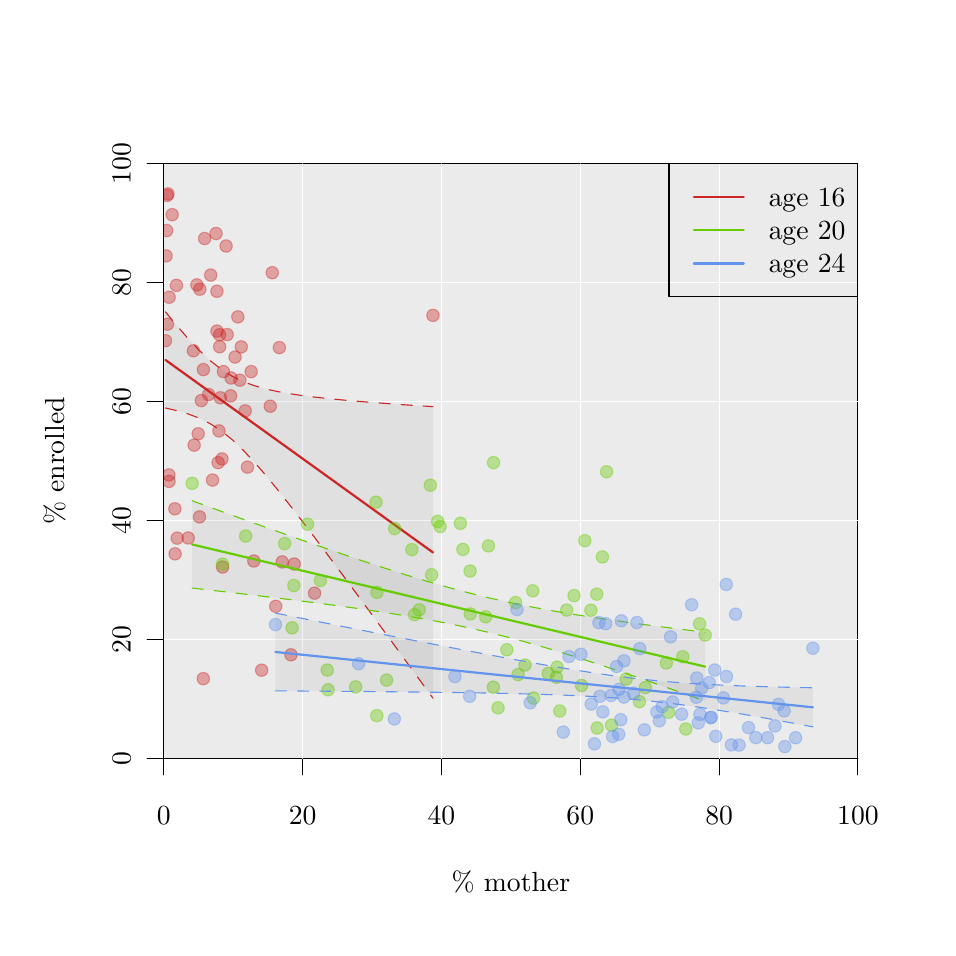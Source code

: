 % Created by tikzDevice version 0.6.1 on 2011-11-07 09:56:10
% !TEX encoding = UTF-8 Unicode
\begin{tikzpicture}[x=1pt,y=1pt]
\definecolor[named]{drawColor}{rgb}{0.00,0.00,0.00}
\definecolor[named]{fillColor}{rgb}{1.00,1.00,1.00}
\fill[color=fillColor,] (0,0) rectangle (325.21,325.21);
\begin{scope}
\path[clip] (  0.00,  0.00) rectangle (325.21,325.21);
\definecolor[named]{drawColor}{rgb}{0.07,0.00,0.33}
\definecolor[named]{drawColor}{rgb}{0.00,0.00,0.00}

\draw[color=drawColor,line cap=round,line join=round,fill opacity=0.00,] ( 49.20, 61.20) -- (300.01, 61.20);

\draw[color=drawColor,line cap=round,line join=round,fill opacity=0.00,] ( 49.20, 61.20) -- ( 49.20, 55.20);

\draw[color=drawColor,line cap=round,line join=round,fill opacity=0.00,] ( 99.36, 61.20) -- ( 99.36, 55.20);

\draw[color=drawColor,line cap=round,line join=round,fill opacity=0.00,] (149.53, 61.20) -- (149.53, 55.20);

\draw[color=drawColor,line cap=round,line join=round,fill opacity=0.00,] (199.69, 61.20) -- (199.69, 55.20);

\draw[color=drawColor,line cap=round,line join=round,fill opacity=0.00,] (249.85, 61.20) -- (249.85, 55.20);

\draw[color=drawColor,line cap=round,line join=round,fill opacity=0.00,] (300.01, 61.20) -- (300.01, 55.20);

\node[color=drawColor,anchor=base,inner sep=0pt, outer sep=0pt, scale=  1.00] at ( 49.20, 37.20) {0%
};

\node[color=drawColor,anchor=base,inner sep=0pt, outer sep=0pt, scale=  1.00] at ( 99.36, 37.20) {20%
};

\node[color=drawColor,anchor=base,inner sep=0pt, outer sep=0pt, scale=  1.00] at (149.53, 37.20) {40%
};

\node[color=drawColor,anchor=base,inner sep=0pt, outer sep=0pt, scale=  1.00] at (199.69, 37.20) {60%
};

\node[color=drawColor,anchor=base,inner sep=0pt, outer sep=0pt, scale=  1.00] at (249.85, 37.20) {80%
};

\node[color=drawColor,anchor=base,inner sep=0pt, outer sep=0pt, scale=  1.00] at (300.01, 37.20) {100%
};

\draw[color=drawColor,line cap=round,line join=round,fill opacity=0.00,] ( 49.20, 61.20) -- ( 49.20,276.01);

\draw[color=drawColor,line cap=round,line join=round,fill opacity=0.00,] ( 49.20, 61.20) -- ( 43.20, 61.20);

\draw[color=drawColor,line cap=round,line join=round,fill opacity=0.00,] ( 49.20,104.16) -- ( 43.20,104.16);

\draw[color=drawColor,line cap=round,line join=round,fill opacity=0.00,] ( 49.20,147.13) -- ( 43.20,147.13);

\draw[color=drawColor,line cap=round,line join=round,fill opacity=0.00,] ( 49.20,190.09) -- ( 43.20,190.09);

\draw[color=drawColor,line cap=round,line join=round,fill opacity=0.00,] ( 49.20,233.05) -- ( 43.20,233.05);

\draw[color=drawColor,line cap=round,line join=round,fill opacity=0.00,] ( 49.20,276.01) -- ( 43.20,276.01);

\node[rotate= 90.00,color=drawColor,anchor=base,inner sep=0pt, outer sep=0pt, scale=  1.00] at ( 37.20, 61.20) {0%
};

\node[rotate= 90.00,color=drawColor,anchor=base,inner sep=0pt, outer sep=0pt, scale=  1.00] at ( 37.20,104.16) {20%
};

\node[rotate= 90.00,color=drawColor,anchor=base,inner sep=0pt, outer sep=0pt, scale=  1.00] at ( 37.20,147.13) {40%
};

\node[rotate= 90.00,color=drawColor,anchor=base,inner sep=0pt, outer sep=0pt, scale=  1.00] at ( 37.20,190.09) {60%
};

\node[rotate= 90.00,color=drawColor,anchor=base,inner sep=0pt, outer sep=0pt, scale=  1.00] at ( 37.20,233.05) {80%
};

\node[rotate= 90.00,color=drawColor,anchor=base,inner sep=0pt, outer sep=0pt, scale=  1.00] at ( 37.20,276.01) {100%
};

\draw[color=drawColor,line cap=round,line join=round,fill opacity=0.00,] ( 49.20, 61.20) --
	(300.01, 61.20) --
	(300.01,276.01) --
	( 49.20,276.01) --
	( 49.20, 61.20);
\end{scope}
\begin{scope}
\path[clip] (  0.00,  0.00) rectangle (325.21,325.21);
\definecolor[named]{drawColor}{rgb}{0.07,0.00,0.33}
\definecolor[named]{drawColor}{rgb}{0.00,0.00,0.00}

\node[color=drawColor,anchor=base,inner sep=0pt, outer sep=0pt, scale=  1.00] at (174.61, 13.20) {\% mother%
};

\node[rotate= 90.00,color=drawColor,anchor=base,inner sep=0pt, outer sep=0pt, scale=  1.00] at ( 13.20,168.61) {\% enrolled%
};
\end{scope}
\begin{scope}
\path[clip] ( 49.20, 61.20) rectangle (300.01,276.01);
\definecolor[named]{drawColor}{rgb}{0.07,0.00,0.33}
\definecolor[named]{drawColor}{rgb}{0.00,0.00,0.00}
\definecolor[named]{fillColor}{rgb}{0.92,0.92,0.92}

\draw[color=drawColor,line cap=round,line join=round,fill=fillColor,] ( 49.20, 61.20) rectangle (300.01,276.01);
\definecolor[named]{drawColor}{rgb}{1.00,1.00,1.00}

\draw[color=drawColor,line cap=round,line join=round,fill opacity=0.00,] ( 99.36, 61.20) -- ( 99.36,276.01);

\draw[color=drawColor,line cap=round,line join=round,fill opacity=0.00,] (149.53, 61.20) -- (149.53,276.01);

\draw[color=drawColor,line cap=round,line join=round,fill opacity=0.00,] (199.69, 61.20) -- (199.69,276.01);

\draw[color=drawColor,line cap=round,line join=round,fill opacity=0.00,] (249.85, 61.20) -- (249.85,276.01);

\draw[color=drawColor,line cap=round,line join=round,fill opacity=0.00,] ( 49.20,104.16) -- (300.01,104.16);

\draw[color=drawColor,line cap=round,line join=round,fill opacity=0.00,] ( 49.20,147.13) -- (300.01,147.13);

\draw[color=drawColor,line cap=round,line join=round,fill opacity=0.00,] ( 49.20,190.09) -- (300.01,190.09);

\draw[color=drawColor,line cap=round,line join=round,fill opacity=0.00,] ( 49.20,233.05) -- (300.01,233.05);
\definecolor[named]{fillColor}{rgb}{0.19,0.19,0.19}

\draw[fill=fillColor,fill opacity=0.06,draw opacity=0.00,] ( 49.79,187.77) --
	( 53.82,186.85) --
	( 57.85,185.68) --
	( 61.87,184.16) --
	( 65.90,182.15) --
	( 69.93,179.54) --
	( 73.96,176.28) --
	( 77.98,172.43) --
	( 82.01,168.11) --
	( 86.04,163.45) --
	( 90.07,158.55) --
	( 94.09,153.48) --
	( 98.12,148.29) --
	(102.15,143.02) --
	(106.18,137.69) --
	(110.20,132.31) --
	(114.23,126.90) --
	(118.26,121.45) --
	(122.29,115.99) --
	(126.31,110.50) --
	(130.34,105.01) --
	(134.37, 99.50) --
	(138.39, 93.98) --
	(142.42, 88.45) --
	(146.45, 82.91) --
	(146.45,188.26) --
	(142.42,188.52) --
	(138.39,188.79) --
	(134.37,189.06) --
	(130.34,189.35) --
	(126.31,189.65) --
	(122.29,189.96) --
	(118.26,190.29) --
	(114.23,190.64) --
	(110.20,191.02) --
	(106.18,191.44) --
	(102.15,191.90) --
	( 98.12,192.43) --
	( 94.09,193.04) --
	( 90.07,193.77) --
	( 86.04,194.66) --
	( 82.01,195.80) --
	( 77.98,197.27) --
	( 73.96,199.22) --
	( 69.93,201.76) --
	( 65.90,204.94) --
	( 61.87,208.73) --
	( 57.85,213.00) --
	( 53.82,217.63) --
	( 49.79,222.51) --
	cycle;
\definecolor[named]{drawColor}{rgb}{0.80,0.15,0.15}

\draw[color=drawColor,dash pattern=on 4pt off 4pt ,line cap=round,line join=round,fill opacity=0.00,] ( 49.79,187.77) --
	( 53.82,186.85) --
	( 57.85,185.68) --
	( 61.87,184.16) --
	( 65.90,182.15) --
	( 69.93,179.54) --
	( 73.96,176.28) --
	( 77.98,172.43) --
	( 82.01,168.11) --
	( 86.04,163.45) --
	( 90.07,158.55) --
	( 94.09,153.48) --
	( 98.12,148.29) --
	(102.15,143.02) --
	(106.18,137.69) --
	(110.20,132.31) --
	(114.23,126.90) --
	(118.26,121.45) --
	(122.29,115.99) --
	(126.31,110.50) --
	(130.34,105.01) --
	(134.37, 99.50) --
	(138.39, 93.98) --
	(142.42, 88.45) --
	(146.45, 82.91);

\draw[color=drawColor,dash pattern=on 4pt off 4pt ,line cap=round,line join=round,fill opacity=0.00,] ( 49.79,222.51) --
	( 53.82,217.63) --
	( 57.85,213.00) --
	( 61.87,208.73) --
	( 65.90,204.94) --
	( 69.93,201.76) --
	( 73.96,199.22) --
	( 77.98,197.27) --
	( 82.01,195.80) --
	( 86.04,194.66) --
	( 90.07,193.77) --
	( 94.09,193.04) --
	( 98.12,192.43) --
	(102.15,191.90) --
	(106.18,191.44) --
	(110.20,191.02) --
	(114.23,190.64) --
	(118.26,190.29) --
	(122.29,189.96) --
	(126.31,189.65) --
	(130.34,189.35) --
	(134.37,189.06) --
	(138.39,188.79) --
	(142.42,188.52) --
	(146.45,188.26);

\draw[color=drawColor,line width= 0.8pt,line cap=round,line join=round,fill opacity=0.00,] ( 49.79,205.14) -- (146.45,135.59);
\definecolor[named]{drawColor}{rgb}{0.80,0.15,0.15}
\definecolor[named]{fillColor}{rgb}{0.80,0.15,0.15}

\draw[color=drawColor,line cap=round,line join=round,fill=fillColor,fill opacity=0.38,draw opacity=0.38,] ( 66.14,235.81) circle (  2.25);

\draw[color=drawColor,line cap=round,line join=round,fill=fillColor,fill opacity=0.38,draw opacity=0.38,] ( 51.11,227.80) circle (  2.25);

\draw[color=drawColor,line cap=round,line join=round,fill=fillColor,fill opacity=0.38,draw opacity=0.38,] ( 49.79,212.09) circle (  2.25);

\draw[color=drawColor,line cap=round,line join=round,fill=fillColor,fill opacity=0.38,draw opacity=0.38,] ( 50.69,265.15) circle (  2.25);

\draw[color=drawColor,line cap=round,line join=round,fill=fillColor,fill opacity=0.38,draw opacity=0.38,] ( 62.75,190.46) circle (  2.25);

\draw[color=drawColor,line cap=round,line join=round,fill=fillColor,fill opacity=0.38,draw opacity=0.38,] ( 69.37,209.91) circle (  2.25);

\draw[color=drawColor,line cap=round,line join=round,fill=fillColor,fill opacity=0.38,draw opacity=0.38,] ( 68.39,229.95) circle (  2.25);

\draw[color=drawColor,line cap=round,line join=round,fill=fillColor,fill opacity=0.38,draw opacity=0.38,] ( 63.46, 89.97) circle (  2.25);

\draw[color=drawColor,line cap=round,line join=round,fill=fillColor,fill opacity=0.38,draw opacity=0.38,] ( 54.03,140.75) circle (  2.25);

\draw[color=drawColor,line cap=round,line join=round,fill=fillColor,fill opacity=0.38,draw opacity=0.38,] ( 74.93,206.19) circle (  2.25);

\draw[color=drawColor,line cap=round,line join=round,fill=fillColor,fill opacity=0.38,draw opacity=0.38,] ( 91.97,132.15) circle (  2.25);

\draw[color=drawColor,line cap=round,line join=round,fill=fillColor,fill opacity=0.38,draw opacity=0.38,] ( 68.38,215.57) circle (  2.25);

\draw[color=drawColor,line cap=round,line join=round,fill=fillColor,fill opacity=0.38,draw opacity=0.38,] ( 75.95,220.71) circle (  2.25);

\draw[color=drawColor,line cap=round,line join=round,fill=fillColor,fill opacity=0.38,draw opacity=0.38,] ( 70.74,200.94) circle (  2.25);

\draw[color=drawColor,line cap=round,line join=round,fill=fillColor,fill opacity=0.38,draw opacity=0.38,] (103.67,120.87) circle (  2.25);

\draw[color=drawColor,line cap=round,line join=round,fill=fillColor,fill opacity=0.38,draw opacity=0.38,] ( 71.70,246.31) circle (  2.25);

\draw[color=drawColor,line cap=round,line join=round,fill=fillColor,fill opacity=0.38,draw opacity=0.38,] ( 69.61,191.47) circle (  2.25);

\draw[color=drawColor,line cap=round,line join=round,fill=fillColor,fill opacity=0.38,draw opacity=0.38,] ( 58.02,140.83) circle (  2.25);

\draw[color=drawColor,line cap=round,line join=round,fill=fillColor,fill opacity=0.38,draw opacity=0.38,] ( 88.38,236.67) circle (  2.25);

\draw[color=drawColor,line cap=round,line join=round,fill=fillColor,fill opacity=0.38,draw opacity=0.38,] ( 79.43,166.41) circle (  2.25);

\draw[color=drawColor,line cap=round,line join=round,fill=fillColor,fill opacity=0.38,draw opacity=0.38,] ( 62.09,148.43) circle (  2.25);

\draw[color=drawColor,line cap=round,line join=round,fill=fillColor,fill opacity=0.38,draw opacity=0.38,] ( 96.32,131.40) circle (  2.25);

\draw[color=drawColor,line cap=round,line join=round,fill=fillColor,fill opacity=0.38,draw opacity=0.38,] ( 50.48,218.05) circle (  2.25);

\draw[color=drawColor,line cap=round,line join=round,fill=fillColor,fill opacity=0.38,draw opacity=0.38,] ( 60.16,174.37) circle (  2.25);

\draw[color=drawColor,line cap=round,line join=round,fill=fillColor,fill opacity=0.38,draw opacity=0.38,] ( 70.43,130.31) circle (  2.25);

\draw[color=drawColor,line cap=round,line join=round,fill=fillColor,fill opacity=0.38,draw opacity=0.38,] ( 52.21,257.63) circle (  2.25);

\draw[color=drawColor,line cap=round,line join=round,fill=fillColor,fill opacity=0.38,draw opacity=0.38,] ( 90.94,209.61) circle (  2.25);

\draw[color=drawColor,line cap=round,line join=round,fill=fillColor,fill opacity=0.38,draw opacity=0.38,] ( 63.94,249.02) circle (  2.25);

\draw[color=drawColor,line cap=round,line join=round,fill=fillColor,fill opacity=0.38,draw opacity=0.38,] ( 50.40,264.59) circle (  2.25);

\draw[color=drawColor,line cap=round,line join=round,fill=fillColor,fill opacity=0.38,draw opacity=0.38,] ( 76.69,197.82) circle (  2.25);

\draw[color=drawColor,line cap=round,line join=round,fill=fillColor,fill opacity=0.38,draw opacity=0.38,] ( 50.02,242.74) circle (  2.25);

\draw[color=drawColor,line cap=round,line join=round,fill=fillColor,fill opacity=0.38,draw opacity=0.38,] ( 63.49,201.64) circle (  2.25);

\draw[color=drawColor,line cap=round,line join=round,fill=fillColor,fill opacity=0.38,draw opacity=0.38,] ( 81.72,132.50) circle (  2.25);

\draw[color=drawColor,line cap=round,line join=round,fill=fillColor,fill opacity=0.38,draw opacity=0.38,] ( 73.36,192.18) circle (  2.25);

\draw[color=drawColor,line cap=round,line join=round,fill=fillColor,fill opacity=0.38,draw opacity=0.38,] ( 84.54, 93.04) circle (  2.25);

\draw[color=drawColor,line cap=round,line join=round,fill=fillColor,fill opacity=0.38,draw opacity=0.38,] ( 61.62,178.46) circle (  2.25);

\draw[color=drawColor,line cap=round,line join=round,fill=fillColor,fill opacity=0.38,draw opacity=0.38,] ( 51.08,161.26) circle (  2.25);

\draw[color=drawColor,line cap=round,line join=round,fill=fillColor,fill opacity=0.38,draw opacity=0.38,] ( 87.66,188.42) circle (  2.25);

\draw[color=drawColor,line cap=round,line join=round,fill=fillColor,fill opacity=0.38,draw opacity=0.38,] ( 61.15,232.26) circle (  2.25);

\draw[color=drawColor,line cap=round,line join=round,fill=fillColor,fill opacity=0.38,draw opacity=0.38,] ( 78.60,186.74) circle (  2.25);

\draw[color=drawColor,line cap=round,line join=round,fill=fillColor,fill opacity=0.38,draw opacity=0.38,] ( 69.13,179.50) circle (  2.25);

\draw[color=drawColor,line cap=round,line join=round,fill=fillColor,fill opacity=0.38,draw opacity=0.38,] ( 95.14, 98.60) circle (  2.25);

\draw[color=drawColor,line cap=round,line join=round,fill=fillColor,fill opacity=0.38,draw opacity=0.38,] ( 73.50,198.62) circle (  2.25);

\draw[color=drawColor,line cap=round,line join=round,fill=fillColor,fill opacity=0.38,draw opacity=0.38,] ( 72.08,214.31) circle (  2.25);

\draw[color=drawColor,line cap=round,line join=round,fill=fillColor,fill opacity=0.38,draw opacity=0.38,] ( 62.21,230.71) circle (  2.25);

\draw[color=drawColor,line cap=round,line join=round,fill=fillColor,fill opacity=0.38,draw opacity=0.38,] ( 53.76,232.09) circle (  2.25);

\draw[color=drawColor,line cap=round,line join=round,fill=fillColor,fill opacity=0.38,draw opacity=0.38,] ( 53.27,135.08) circle (  2.25);

\draw[color=drawColor,line cap=round,line join=round,fill=fillColor,fill opacity=0.38,draw opacity=0.38,] ( 89.64,116.13) circle (  2.25);

\draw[color=drawColor,line cap=round,line join=round,fill=fillColor,fill opacity=0.38,draw opacity=0.38,] ( 68.83,168.04) circle (  2.25);

\draw[color=drawColor,line cap=round,line join=round,fill=fillColor,fill opacity=0.38,draw opacity=0.38,] ( 68.07,250.83) circle (  2.25);

\draw[color=drawColor,line cap=round,line join=round,fill=fillColor,fill opacity=0.38,draw opacity=0.38,] ( 70.21,169.37) circle (  2.25);

\draw[color=drawColor,line cap=round,line join=round,fill=fillColor,fill opacity=0.38,draw opacity=0.38,] ( 50.23,251.89) circle (  2.25);

\draw[color=drawColor,line cap=round,line join=round,fill=fillColor,fill opacity=0.38,draw opacity=0.38,] ( 66.80,161.73) circle (  2.25);

\draw[color=drawColor,line cap=round,line join=round,fill=fillColor,fill opacity=0.38,draw opacity=0.38,] (146.45,221.24) circle (  2.25);

\draw[color=drawColor,line cap=round,line join=round,fill=fillColor,fill opacity=0.38,draw opacity=0.38,] ( 65.39,192.65) circle (  2.25);

\draw[color=drawColor,line cap=round,line join=round,fill=fillColor,fill opacity=0.38,draw opacity=0.38,] ( 53.18,151.36) circle (  2.25);

\draw[color=drawColor,line cap=round,line join=round,fill=fillColor,fill opacity=0.38,draw opacity=0.38,] ( 77.18,209.86) circle (  2.25);

\draw[color=drawColor,line cap=round,line join=round,fill=fillColor,fill opacity=0.38,draw opacity=0.38,] ( 80.76,200.92) circle (  2.25);

\draw[color=drawColor,line cap=round,line join=round,fill=fillColor,fill opacity=0.38,draw opacity=0.38,] ( 69.35,214.24) circle (  2.25);

\draw[color=drawColor,line cap=round,line join=round,fill=fillColor,fill opacity=0.38,draw opacity=0.38,] ( 51.02,163.61) circle (  2.25);

\draw[color=drawColor,line cap=round,line join=round,fill=fillColor,fill opacity=0.38,draw opacity=0.38,] ( 59.87,208.47) circle (  2.25);
\definecolor[named]{fillColor}{rgb}{0.19,0.19,0.19}

\draw[fill=fillColor,fill opacity=0.06,draw opacity=0.00,] ( 59.42,122.71) --
	( 67.14,121.83) --
	( 74.86,120.94) --
	( 82.59,120.03) --
	( 90.31,119.10) --
	( 98.03,118.14) --
	(105.76,117.15) --
	(113.48,116.13) --
	(121.21,115.05) --
	(128.93,113.91) --
	(136.65,112.68) --
	(144.38,111.35) --
	(152.10,109.88) --
	(159.82,108.26) --
	(167.55,106.47) --
	(175.27,104.50) --
	(183.00,102.37) --
	(190.72,100.09) --
	(198.44, 97.69) --
	(206.17, 95.20) --
	(213.89, 92.63) --
	(221.61, 90.00) --
	(229.34, 87.33) --
	(237.06, 84.62) --
	(244.79, 81.88) --
	(244.79,106.76) --
	(237.06,107.70) --
	(229.34,108.67) --
	(221.61,109.68) --
	(213.89,110.73) --
	(206.17,111.84) --
	(198.44,113.03) --
	(190.72,114.31) --
	(183.00,115.71) --
	(175.27,117.26) --
	(167.55,118.97) --
	(159.82,120.86) --
	(152.10,122.92) --
	(144.38,125.14) --
	(136.65,127.48) --
	(128.93,129.94) --
	(121.21,132.47) --
	(113.48,135.08) --
	(105.76,137.73) --
	( 98.03,140.42) --
	( 90.31,143.15) --
	( 82.59,145.90) --
	( 74.86,148.67) --
	( 67.14,151.46) --
	( 59.42,154.26) --
	cycle;
\definecolor[named]{drawColor}{rgb}{0.40,0.80,0.00}

\draw[color=drawColor,dash pattern=on 4pt off 4pt ,line cap=round,line join=round,fill opacity=0.00,] ( 59.42,122.71) --
	( 67.14,121.83) --
	( 74.86,120.94) --
	( 82.59,120.03) --
	( 90.31,119.10) --
	( 98.03,118.14) --
	(105.76,117.15) --
	(113.48,116.13) --
	(121.21,115.05) --
	(128.93,113.91) --
	(136.65,112.68) --
	(144.38,111.35) --
	(152.10,109.88) --
	(159.82,108.26) --
	(167.55,106.47) --
	(175.27,104.50) --
	(183.00,102.37) --
	(190.72,100.09) --
	(198.44, 97.69) --
	(206.17, 95.20) --
	(213.89, 92.63) --
	(221.61, 90.00) --
	(229.34, 87.33) --
	(237.06, 84.62) --
	(244.79, 81.88);

\draw[color=drawColor,dash pattern=on 4pt off 4pt ,line cap=round,line join=round,fill opacity=0.00,] ( 59.42,154.26) --
	( 67.14,151.46) --
	( 74.86,148.67) --
	( 82.59,145.90) --
	( 90.31,143.15) --
	( 98.03,140.42) --
	(105.76,137.73) --
	(113.48,135.08) --
	(121.21,132.47) --
	(128.93,129.94) --
	(136.65,127.48) --
	(144.38,125.14) --
	(152.10,122.92) --
	(159.82,120.86) --
	(167.55,118.97) --
	(175.27,117.26) --
	(183.00,115.71) --
	(190.72,114.31) --
	(198.44,113.03) --
	(206.17,111.84) --
	(213.89,110.73) --
	(221.61,109.68) --
	(229.34,108.67) --
	(237.06,107.70) --
	(244.79,106.76);

\draw[color=drawColor,line width= 0.8pt,line cap=round,line join=round,fill opacity=0.00,] ( 59.42,138.48) -- (244.79, 94.32);
\definecolor[named]{drawColor}{rgb}{0.40,0.80,0.00}
\definecolor[named]{fillColor}{rgb}{0.40,0.80,0.00}

\draw[color=drawColor,line cap=round,line join=round,fill=fillColor,fill opacity=0.38,draw opacity=0.38,] (125.87,153.75) circle (  2.25);

\draw[color=drawColor,line cap=round,line join=round,fill=fillColor,fill opacity=0.38,draw opacity=0.38,] ( 96.18,123.63) circle (  2.25);

\draw[color=drawColor,line cap=round,line join=round,fill=fillColor,fill opacity=0.38,draw opacity=0.38,] ( 70.40,131.37) circle (  2.25);

\draw[color=drawColor,line cap=round,line join=round,fill=fillColor,fill opacity=0.38,draw opacity=0.38,] (101.14,145.79) circle (  2.25);

\draw[color=drawColor,line cap=round,line join=round,fill=fillColor,fill opacity=0.38,draw opacity=0.38,] (203.51,114.71) circle (  2.25);

\draw[color=drawColor,line cap=round,line join=round,fill=fillColor,fill opacity=0.38,draw opacity=0.38,] (168.26, 86.90) circle (  2.25);

\draw[color=drawColor,line cap=round,line join=round,fill=fillColor,fill opacity=0.38,draw opacity=0.38,] (138.83,136.59) circle (  2.25);

\draw[color=drawColor,line cap=round,line join=round,fill=fillColor,fill opacity=0.38,draw opacity=0.38,] (231.58, 77.81) circle (  2.25);

\draw[color=drawColor,line cap=round,line join=round,fill=fillColor,fill opacity=0.38,draw opacity=0.38,] (126.17, 76.61) circle (  2.25);

\draw[color=drawColor,line cap=round,line join=round,fill=fillColor,fill opacity=0.38,draw opacity=0.38,] (205.63,120.51) circle (  2.25);

\draw[color=drawColor,line cap=round,line join=round,fill=fillColor,fill opacity=0.38,draw opacity=0.38,] (236.70, 97.90) circle (  2.25);

\draw[color=drawColor,line cap=round,line join=round,fill=fillColor,fill opacity=0.38,draw opacity=0.38,] (145.97,127.51) circle (  2.25);

\draw[color=drawColor,line cap=round,line join=round,fill=fillColor,fill opacity=0.38,draw opacity=0.38,] (201.33,139.83) circle (  2.25);

\draw[color=drawColor,line cap=round,line join=round,fill=fillColor,fill opacity=0.38,draw opacity=0.38,] (148.14,146.80) circle (  2.25);

\draw[color=drawColor,line cap=round,line join=round,fill=fillColor,fill opacity=0.38,draw opacity=0.38,] (200.15, 87.50) circle (  2.25);

\draw[color=drawColor,line cap=round,line join=round,fill=fillColor,fill opacity=0.38,draw opacity=0.38,] (168.33,168.03) circle (  2.25);

\draw[color=drawColor,line cap=round,line join=round,fill=fillColor,fill opacity=0.38,draw opacity=0.38,] (159.87,128.85) circle (  2.25);

\draw[color=drawColor,line cap=round,line join=round,fill=fillColor,fill opacity=0.38,draw opacity=0.38,] (179.71, 94.90) circle (  2.25);

\draw[color=drawColor,line cap=round,line join=round,fill=fillColor,fill opacity=0.38,draw opacity=0.38,] (209.19,164.73) circle (  2.25);

\draw[color=drawColor,line cap=round,line join=round,fill=fillColor,fill opacity=0.38,draw opacity=0.38,] (169.96, 79.44) circle (  2.25);

\draw[color=drawColor,line cap=round,line join=round,fill=fillColor,fill opacity=0.38,draw opacity=0.38,] (191.31, 94.14) circle (  2.25);

\draw[color=drawColor,line cap=round,line join=round,fill=fillColor,fill opacity=0.38,draw opacity=0.38,] (223.18, 86.73) circle (  2.25);

\draw[color=drawColor,line cap=round,line join=round,fill=fillColor,fill opacity=0.38,draw opacity=0.38,] (108.56, 85.97) circle (  2.25);

\draw[color=drawColor,line cap=round,line join=round,fill=fillColor,fill opacity=0.38,draw opacity=0.38,] (141.48,114.85) circle (  2.25);

\draw[color=drawColor,line cap=round,line join=round,fill=fillColor,fill opacity=0.38,draw opacity=0.38,] (173.16,100.42) circle (  2.25);

\draw[color=drawColor,line cap=round,line join=round,fill=fillColor,fill opacity=0.38,draw opacity=0.38,] ( 78.78,141.50) circle (  2.25);

\draw[color=drawColor,line cap=round,line join=round,fill=fillColor,fill opacity=0.38,draw opacity=0.38,] (159.92,113.36) circle (  2.25);

\draw[color=drawColor,line cap=round,line join=round,fill=fillColor,fill opacity=0.38,draw opacity=0.38,] (156.36,146.10) circle (  2.25);

\draw[color=drawColor,line cap=round,line join=round,fill=fillColor,fill opacity=0.38,draw opacity=0.38,] (105.77,125.43) circle (  2.25);

\draw[color=drawColor,line cap=round,line join=round,fill=fillColor,fill opacity=0.38,draw opacity=0.38,] (191.07, 90.47) circle (  2.25);

\draw[color=drawColor,line cap=round,line join=round,fill=fillColor,fill opacity=0.38,draw opacity=0.38,] (126.18,121.16) circle (  2.25);

\draw[color=drawColor,line cap=round,line join=round,fill=fillColor,fill opacity=0.38,draw opacity=0.38,] (165.51,112.31) circle (  2.25);

\draw[color=drawColor,line cap=round,line join=round,fill=fillColor,fill opacity=0.38,draw opacity=0.38,] (221.05, 81.67) circle (  2.25);

\draw[color=drawColor,line cap=round,line join=round,fill=fillColor,fill opacity=0.38,draw opacity=0.38,] (216.26, 89.81) circle (  2.25);

\draw[color=drawColor,line cap=round,line join=round,fill=fillColor,fill opacity=0.38,draw opacity=0.38,] (210.98, 73.17) circle (  2.25);

\draw[color=drawColor,line cap=round,line join=round,fill=fillColor,fill opacity=0.38,draw opacity=0.38,] (139.79,113.09) circle (  2.25);

\draw[color=drawColor,line cap=round,line join=round,fill=fillColor,fill opacity=0.38,draw opacity=0.38,] ( 95.55,108.35) circle (  2.25);

\draw[color=drawColor,line cap=round,line join=round,fill=fillColor,fill opacity=0.38,draw opacity=0.38,] (242.79,109.78) circle (  2.25);

\draw[color=drawColor,line cap=round,line join=round,fill=fillColor,fill opacity=0.38,draw opacity=0.38,] (166.51,137.95) circle (  2.25);

\draw[color=drawColor,line cap=round,line join=round,fill=fillColor,fill opacity=0.38,draw opacity=0.38,] (197.43,119.99) circle (  2.25);

\draw[color=drawColor,line cap=round,line join=round,fill=fillColor,fill opacity=0.38,draw opacity=0.38,] (182.51,121.73) circle (  2.25);

\draw[color=drawColor,line cap=round,line join=round,fill=fillColor,fill opacity=0.38,draw opacity=0.38,] (237.81, 71.78) circle (  2.25);

\draw[color=drawColor,line cap=round,line join=round,fill=fillColor,fill opacity=0.38,draw opacity=0.38,] (194.76,114.76) circle (  2.25);

\draw[color=drawColor,line cap=round,line join=round,fill=fillColor,fill opacity=0.38,draw opacity=0.38,] (157.28,136.68) circle (  2.25);

\draw[color=drawColor,line cap=round,line join=round,fill=fillColor,fill opacity=0.38,draw opacity=0.38,] (132.60,144.21) circle (  2.25);

\draw[color=drawColor,line cap=round,line join=round,fill=fillColor,fill opacity=0.38,draw opacity=0.38,] ( 92.86,138.78) circle (  2.25);

\draw[color=drawColor,line cap=round,line join=round,fill=fillColor,fill opacity=0.38,draw opacity=0.38,] (118.52, 87.01) circle (  2.25);

\draw[color=drawColor,line cap=round,line join=round,fill=fillColor,fill opacity=0.38,draw opacity=0.38,] (192.27, 78.29) circle (  2.25);

\draw[color=drawColor,line cap=round,line join=round,fill=fillColor,fill opacity=0.38,draw opacity=0.38,] (188.10, 91.83) circle (  2.25);

\draw[color=drawColor,line cap=round,line join=round,fill=fillColor,fill opacity=0.38,draw opacity=0.38,] (145.49,159.88) circle (  2.25);

\draw[color=drawColor,line cap=round,line join=round,fill=fillColor,fill opacity=0.38,draw opacity=0.38,] (177.21, 91.45) circle (  2.25);

\draw[color=drawColor,line cap=round,line join=round,fill=fillColor,fill opacity=0.38,draw opacity=0.38,] ( 59.42,160.54) circle (  2.25);

\draw[color=drawColor,line cap=round,line join=round,fill=fillColor,fill opacity=0.38,draw opacity=0.38,] (205.80, 72.14) circle (  2.25);

\draw[color=drawColor,line cap=round,line join=round,fill=fillColor,fill opacity=0.38,draw opacity=0.38,] (207.66,133.96) circle (  2.25);

\draw[color=drawColor,line cap=round,line join=round,fill=fillColor,fill opacity=0.38,draw opacity=0.38,] (176.32,117.48) circle (  2.25);

\draw[color=drawColor,line cap=round,line join=round,fill=fillColor,fill opacity=0.38,draw opacity=0.38,] (129.69, 89.45) circle (  2.25);

\draw[color=drawColor,line cap=round,line join=round,fill=fillColor,fill opacity=0.38,draw opacity=0.38,] (244.79,105.75) circle (  2.25);

\draw[color=drawColor,line cap=round,line join=round,fill=fillColor,fill opacity=0.38,draw opacity=0.38,] (230.78, 95.63) circle (  2.25);

\draw[color=drawColor,line cap=round,line join=round,fill=fillColor,fill opacity=0.38,draw opacity=0.38,] (149.03,144.94) circle (  2.25);

\draw[color=drawColor,line cap=round,line join=round,fill=fillColor,fill opacity=0.38,draw opacity=0.38,] (108.24, 93.08) circle (  2.25);

\draw[color=drawColor,line cap=round,line join=round,fill=fillColor,fill opacity=0.38,draw opacity=0.38,] (182.80, 82.91) circle (  2.25);
\definecolor[named]{fillColor}{rgb}{0.19,0.19,0.19}

\draw[fill=fillColor,fill opacity=0.06,draw opacity=0.00,] ( 89.54, 85.57) --
	( 97.63, 85.51) --
	(105.72, 85.46) --
	(113.81, 85.40) --
	(121.90, 85.33) --
	(130.00, 85.25) --
	(138.09, 85.17) --
	(146.18, 85.07) --
	(154.27, 84.97) --
	(162.36, 84.84) --
	(170.45, 84.69) --
	(178.54, 84.50) --
	(186.64, 84.27) --
	(194.73, 83.98) --
	(202.82, 83.60) --
	(210.91, 83.11) --
	(219.00, 82.47) --
	(227.09, 81.67) --
	(235.18, 80.69) --
	(243.28, 79.56) --
	(251.37, 78.30) --
	(259.46, 76.96) --
	(267.55, 75.54) --
	(275.64, 74.07) --
	(283.73, 72.57) --
	(283.73, 86.68) --
	(275.64, 86.84) --
	(267.55, 87.04) --
	(259.46, 87.29) --
	(251.37, 87.61) --
	(243.28, 88.02) --
	(235.18, 88.55) --
	(227.09, 89.24) --
	(219.00, 90.11) --
	(210.91, 91.13) --
	(202.82, 92.31) --
	(194.73, 93.60) --
	(186.64, 94.97) --
	(178.54, 96.41) --
	(170.45, 97.89) --
	(162.36, 99.40) --
	(154.27,100.94) --
	(146.18,102.50) --
	(138.09,104.07) --
	(130.00,105.65) --
	(121.90,107.24) --
	(113.81,108.84) --
	(105.72,110.45) --
	( 97.63,112.06) --
	( 89.54,113.67) --
	cycle;
\definecolor[named]{drawColor}{rgb}{0.39,0.58,0.93}

\draw[color=drawColor,dash pattern=on 4pt off 4pt ,line cap=round,line join=round,fill opacity=0.00,] ( 89.54, 85.57) --
	( 97.63, 85.51) --
	(105.72, 85.46) --
	(113.81, 85.40) --
	(121.90, 85.33) --
	(130.00, 85.25) --
	(138.09, 85.17) --
	(146.18, 85.07) --
	(154.27, 84.97) --
	(162.36, 84.84) --
	(170.45, 84.69) --
	(178.54, 84.50) --
	(186.64, 84.27) --
	(194.73, 83.98) --
	(202.82, 83.60) --
	(210.91, 83.11) --
	(219.00, 82.47) --
	(227.09, 81.67) --
	(235.18, 80.69) --
	(243.28, 79.56) --
	(251.37, 78.30) --
	(259.46, 76.96) --
	(267.55, 75.54) --
	(275.64, 74.07) --
	(283.73, 72.57);

\draw[color=drawColor,dash pattern=on 4pt off 4pt ,line cap=round,line join=round,fill opacity=0.00,] ( 89.54,113.67) --
	( 97.63,112.06) --
	(105.72,110.45) --
	(113.81,108.84) --
	(121.90,107.24) --
	(130.00,105.65) --
	(138.09,104.07) --
	(146.18,102.50) --
	(154.27,100.94) --
	(162.36, 99.40) --
	(170.45, 97.89) --
	(178.54, 96.41) --
	(186.64, 94.97) --
	(194.73, 93.60) --
	(202.82, 92.31) --
	(210.91, 91.13) --
	(219.00, 90.11) --
	(227.09, 89.24) --
	(235.18, 88.55) --
	(243.28, 88.02) --
	(251.37, 87.61) --
	(259.46, 87.29) --
	(267.55, 87.04) --
	(275.64, 86.84) --
	(283.73, 86.68);

\draw[color=drawColor,line width= 0.8pt,line cap=round,line join=round,fill opacity=0.00,] ( 89.54, 99.62) -- (283.73, 79.62);
\definecolor[named]{drawColor}{rgb}{0.39,0.58,0.93}
\definecolor[named]{fillColor}{rgb}{0.39,0.58,0.93}

\draw[color=drawColor,line cap=round,line join=round,fill=fillColor,fill opacity=0.38,draw opacity=0.38,] (176.81,114.96) circle (  2.25);

\draw[color=drawColor,line cap=round,line join=round,fill=fillColor,fill opacity=0.38,draw opacity=0.38,] (193.55, 70.67) circle (  2.25);

\draw[color=drawColor,line cap=round,line join=round,fill=fillColor,fill opacity=0.38,draw opacity=0.38,] (119.58, 95.37) circle (  2.25);

\draw[color=drawColor,line cap=round,line join=round,fill=fillColor,fill opacity=0.38,draw opacity=0.38,] (206.78, 83.58) circle (  2.25);

\draw[color=drawColor,line cap=round,line join=round,fill=fillColor,fill opacity=0.38,draw opacity=0.38,] (248.27, 93.10) circle (  2.25);

\draw[color=drawColor,line cap=round,line join=round,fill=fillColor,fill opacity=0.38,draw opacity=0.38,] (228.25, 74.75) circle (  2.25);

\draw[color=drawColor,line cap=round,line join=round,fill=fillColor,fill opacity=0.38,draw opacity=0.38,] (195.60, 97.99) circle (  2.25);

\draw[color=drawColor,line cap=round,line join=round,fill=fillColor,fill opacity=0.38,draw opacity=0.38,] (277.50, 68.62) circle (  2.25);

\draw[color=drawColor,line cap=round,line join=round,fill=fillColor,fill opacity=0.38,draw opacity=0.38,] (213.58, 69.86) circle (  2.25);

\draw[color=drawColor,line cap=round,line join=round,fill=fillColor,fill opacity=0.38,draw opacity=0.38,] (241.76, 90.23) circle (  2.25);

\draw[color=drawColor,line cap=round,line join=round,fill=fillColor,fill opacity=0.38,draw opacity=0.38,] (283.73,100.96) circle (  2.25);

\draw[color=drawColor,line cap=round,line join=round,fill=fillColor,fill opacity=0.38,draw opacity=0.38,] (199.92, 98.79) circle (  2.25);

\draw[color=drawColor,line cap=round,line join=round,fill=fillColor,fill opacity=0.38,draw opacity=0.38,] (252.51, 90.75) circle (  2.25);

\draw[color=drawColor,line cap=round,line join=round,fill=fillColor,fill opacity=0.38,draw opacity=0.38,] (214.53,110.89) circle (  2.25);

\draw[color=drawColor,line cap=round,line join=round,fill=fillColor,fill opacity=0.38,draw opacity=0.38,] (246.99, 76.02) circle (  2.25);

\draw[color=drawColor,line cap=round,line join=round,fill=fillColor,fill opacity=0.38,draw opacity=0.38,] (239.92,116.70) circle (  2.25);

\draw[color=drawColor,line cap=round,line join=round,fill=fillColor,fill opacity=0.38,draw opacity=0.38,] (221.18,100.82) circle (  2.25);

\draw[color=drawColor,line cap=round,line join=round,fill=fillColor,fill opacity=0.38,draw opacity=0.38,] (236.31, 77.14) circle (  2.25);

\draw[color=drawColor,line cap=round,line join=round,fill=fillColor,fill opacity=0.38,draw opacity=0.38,] (252.42,124.01) circle (  2.25);

\draw[color=drawColor,line cap=round,line join=round,fill=fillColor,fill opacity=0.38,draw opacity=0.38,] (211.38, 69.06) circle (  2.25);

\draw[color=drawColor,line cap=round,line join=round,fill=fillColor,fill opacity=0.38,draw opacity=0.38,] (243.57, 86.58) circle (  2.25);

\draw[color=drawColor,line cap=round,line join=round,fill=fillColor,fill opacity=0.38,draw opacity=0.38,] (260.47, 72.30) circle (  2.25);

\draw[color=drawColor,line cap=round,line join=round,fill=fillColor,fill opacity=0.38,draw opacity=0.38,] (181.57, 81.25) circle (  2.25);

\draw[color=drawColor,line cap=round,line join=round,fill=fillColor,fill opacity=0.38,draw opacity=0.38,] (215.44, 83.30) circle (  2.25);

\draw[color=drawColor,line cap=round,line join=round,fill=fillColor,fill opacity=0.38,draw opacity=0.38,] (241.61, 83.26) circle (  2.25);

\draw[color=drawColor,line cap=round,line join=round,fill=fillColor,fill opacity=0.38,draw opacity=0.38,] (132.49, 75.42) circle (  2.25);

\draw[color=drawColor,line cap=round,line join=round,fill=fillColor,fill opacity=0.38,draw opacity=0.38,] (218.97, 84.74) circle (  2.25);

\draw[color=drawColor,line cap=round,line join=round,fill=fillColor,fill opacity=0.38,draw opacity=0.38,] (215.46, 96.42) circle (  2.25);

\draw[color=drawColor,line cap=round,line join=round,fill=fillColor,fill opacity=0.38,draw opacity=0.38,] (229.25, 79.83) circle (  2.25);

\draw[color=drawColor,line cap=round,line join=round,fill=fillColor,fill opacity=0.38,draw opacity=0.38,] (248.64, 69.14) circle (  2.25);

\draw[color=drawColor,line cap=round,line join=round,fill=fillColor,fill opacity=0.38,draw opacity=0.38,] (227.35, 77.94) circle (  2.25);

\draw[color=drawColor,line cap=round,line join=round,fill=fillColor,fill opacity=0.38,draw opacity=0.38,] (233.07, 81.55) circle (  2.25);

\draw[color=drawColor,line cap=round,line join=round,fill=fillColor,fill opacity=0.38,draw opacity=0.38,] (263.12, 68.67) circle (  2.25);

\draw[color=drawColor,line cap=round,line join=round,fill=fillColor,fill opacity=0.38,draw opacity=0.38,] (267.36, 68.65) circle (  2.25);

\draw[color=drawColor,line cap=round,line join=round,fill=fillColor,fill opacity=0.38,draw opacity=0.38,] (242.32, 74.01) circle (  2.25);

\draw[color=drawColor,line cap=round,line join=round,fill=fillColor,fill opacity=0.38,draw opacity=0.38,] (203.63, 80.78) circle (  2.25);

\draw[color=drawColor,line cap=round,line join=round,fill=fillColor,fill opacity=0.38,draw opacity=0.38,] (154.38, 90.73) circle (  2.25);

\draw[color=drawColor,line cap=round,line join=round,fill=fillColor,fill opacity=0.38,draw opacity=0.38,] (271.33, 80.69) circle (  2.25);

\draw[color=drawColor,line cap=round,line join=round,fill=fillColor,fill opacity=0.38,draw opacity=0.38,] (246.78, 75.86) circle (  2.25);

\draw[color=drawColor,line cap=round,line join=round,fill=fillColor,fill opacity=0.38,draw opacity=0.38,] (255.82,113.27) circle (  2.25);

\draw[color=drawColor,line cap=round,line join=round,fill=fillColor,fill opacity=0.38,draw opacity=0.38,] (246.27, 88.56) circle (  2.25);

\draw[color=drawColor,line cap=round,line join=round,fill=fillColor,fill opacity=0.38,draw opacity=0.38,] (273.59, 65.44) circle (  2.25);

\draw[color=drawColor,line cap=round,line join=round,fill=fillColor,fill opacity=0.38,draw opacity=0.38,] (220.15,110.26) circle (  2.25);

\draw[color=drawColor,line cap=round,line join=round,fill=fillColor,fill opacity=0.38,draw opacity=0.38,] (208.87,109.85) circle (  2.25);

\draw[color=drawColor,line cap=round,line join=round,fill=fillColor,fill opacity=0.38,draw opacity=0.38,] (232.32,105.07) circle (  2.25);

\draw[color=drawColor,line cap=round,line join=round,fill=fillColor,fill opacity=0.38,draw opacity=0.38,] (159.72, 83.59) circle (  2.25);

\draw[color=drawColor,line cap=round,line join=round,fill=fillColor,fill opacity=0.38,draw opacity=0.38,] (222.83, 71.46) circle (  2.25);

\draw[color=drawColor,line cap=round,line join=round,fill=fillColor,fill opacity=0.38,draw opacity=0.38,] (214.32, 75.17) circle (  2.25);

\draw[color=drawColor,line cap=round,line join=round,fill=fillColor,fill opacity=0.38,draw opacity=0.38,] (210.83, 83.90) circle (  2.25);

\draw[color=drawColor,line cap=round,line join=round,fill=fillColor,fill opacity=0.38,draw opacity=0.38,] (212.79, 94.34) circle (  2.25);

\draw[color=drawColor,line cap=round,line join=round,fill=fillColor,fill opacity=0.38,draw opacity=0.38,] (213.69, 86.10) circle (  2.25);

\draw[color=drawColor,line cap=round,line join=round,fill=fillColor,fill opacity=0.38,draw opacity=0.38,] ( 89.54,109.52) circle (  2.25);

\draw[color=drawColor,line cap=round,line join=round,fill=fillColor,fill opacity=0.38,draw opacity=0.38,] (254.30, 66.03) circle (  2.25);

\draw[color=drawColor,line cap=round,line join=round,fill=fillColor,fill opacity=0.38,draw opacity=0.38,] (242.91, 77.09) circle (  2.25);

\draw[color=drawColor,line cap=round,line join=round,fill=fillColor,fill opacity=0.38,draw opacity=0.38,] (251.39, 83.02) circle (  2.25);

\draw[color=drawColor,line cap=round,line join=round,fill=fillColor,fill opacity=0.38,draw opacity=0.38,] (207.81, 77.96) circle (  2.25);

\draw[color=drawColor,line cap=round,line join=round,fill=fillColor,fill opacity=0.38,draw opacity=0.38,] (273.34, 78.35) circle (  2.25);

\draw[color=drawColor,line cap=round,line join=round,fill=fillColor,fill opacity=0.38,draw opacity=0.38,] (270.02, 72.88) circle (  2.25);

\draw[color=drawColor,line cap=round,line join=round,fill=fillColor,fill opacity=0.38,draw opacity=0.38,] (206.39,110.23) circle (  2.25);

\draw[color=drawColor,line cap=round,line join=round,fill=fillColor,fill opacity=0.38,draw opacity=0.38,] (204.80, 66.42) circle (  2.25);

\draw[color=drawColor,line cap=round,line join=round,fill=fillColor,fill opacity=0.38,draw opacity=0.38,] (257.07, 65.96) circle (  2.25);
\definecolor[named]{drawColor}{rgb}{0.00,0.00,0.00}

\draw[color=drawColor,line cap=round,line join=round,fill opacity=0.00,] (231.74,276.01) rectangle (300.01,228.01);
\definecolor[named]{drawColor}{rgb}{0.80,0.15,0.15}

\draw[color=drawColor,line width= 0.8pt,line cap=round,line join=round,fill opacity=0.00,] (240.74,264.01) -- (258.74,264.01);
\definecolor[named]{drawColor}{rgb}{0.40,0.80,0.00}

\draw[color=drawColor,line width= 0.8pt,line cap=round,line join=round,fill opacity=0.00,] (240.74,252.01) -- (258.74,252.01);
\definecolor[named]{drawColor}{rgb}{0.39,0.58,0.93}

\draw[color=drawColor,line width= 0.8pt,line cap=round,line join=round,fill opacity=0.00,] (240.74,240.01) -- (258.74,240.01);
\definecolor[named]{drawColor}{rgb}{0.00,0.00,0.00}

\node[color=drawColor,anchor=base west,inner sep=0pt, outer sep=0pt, scale=  1.00] at (267.74,260.57) {age 16%
};

\node[color=drawColor,anchor=base west,inner sep=0pt, outer sep=0pt, scale=  1.00] at (267.74,248.57) {age 20%
};

\node[color=drawColor,anchor=base west,inner sep=0pt, outer sep=0pt, scale=  1.00] at (267.74,236.57) {age 24%
};
\end{scope}
\end{tikzpicture}
